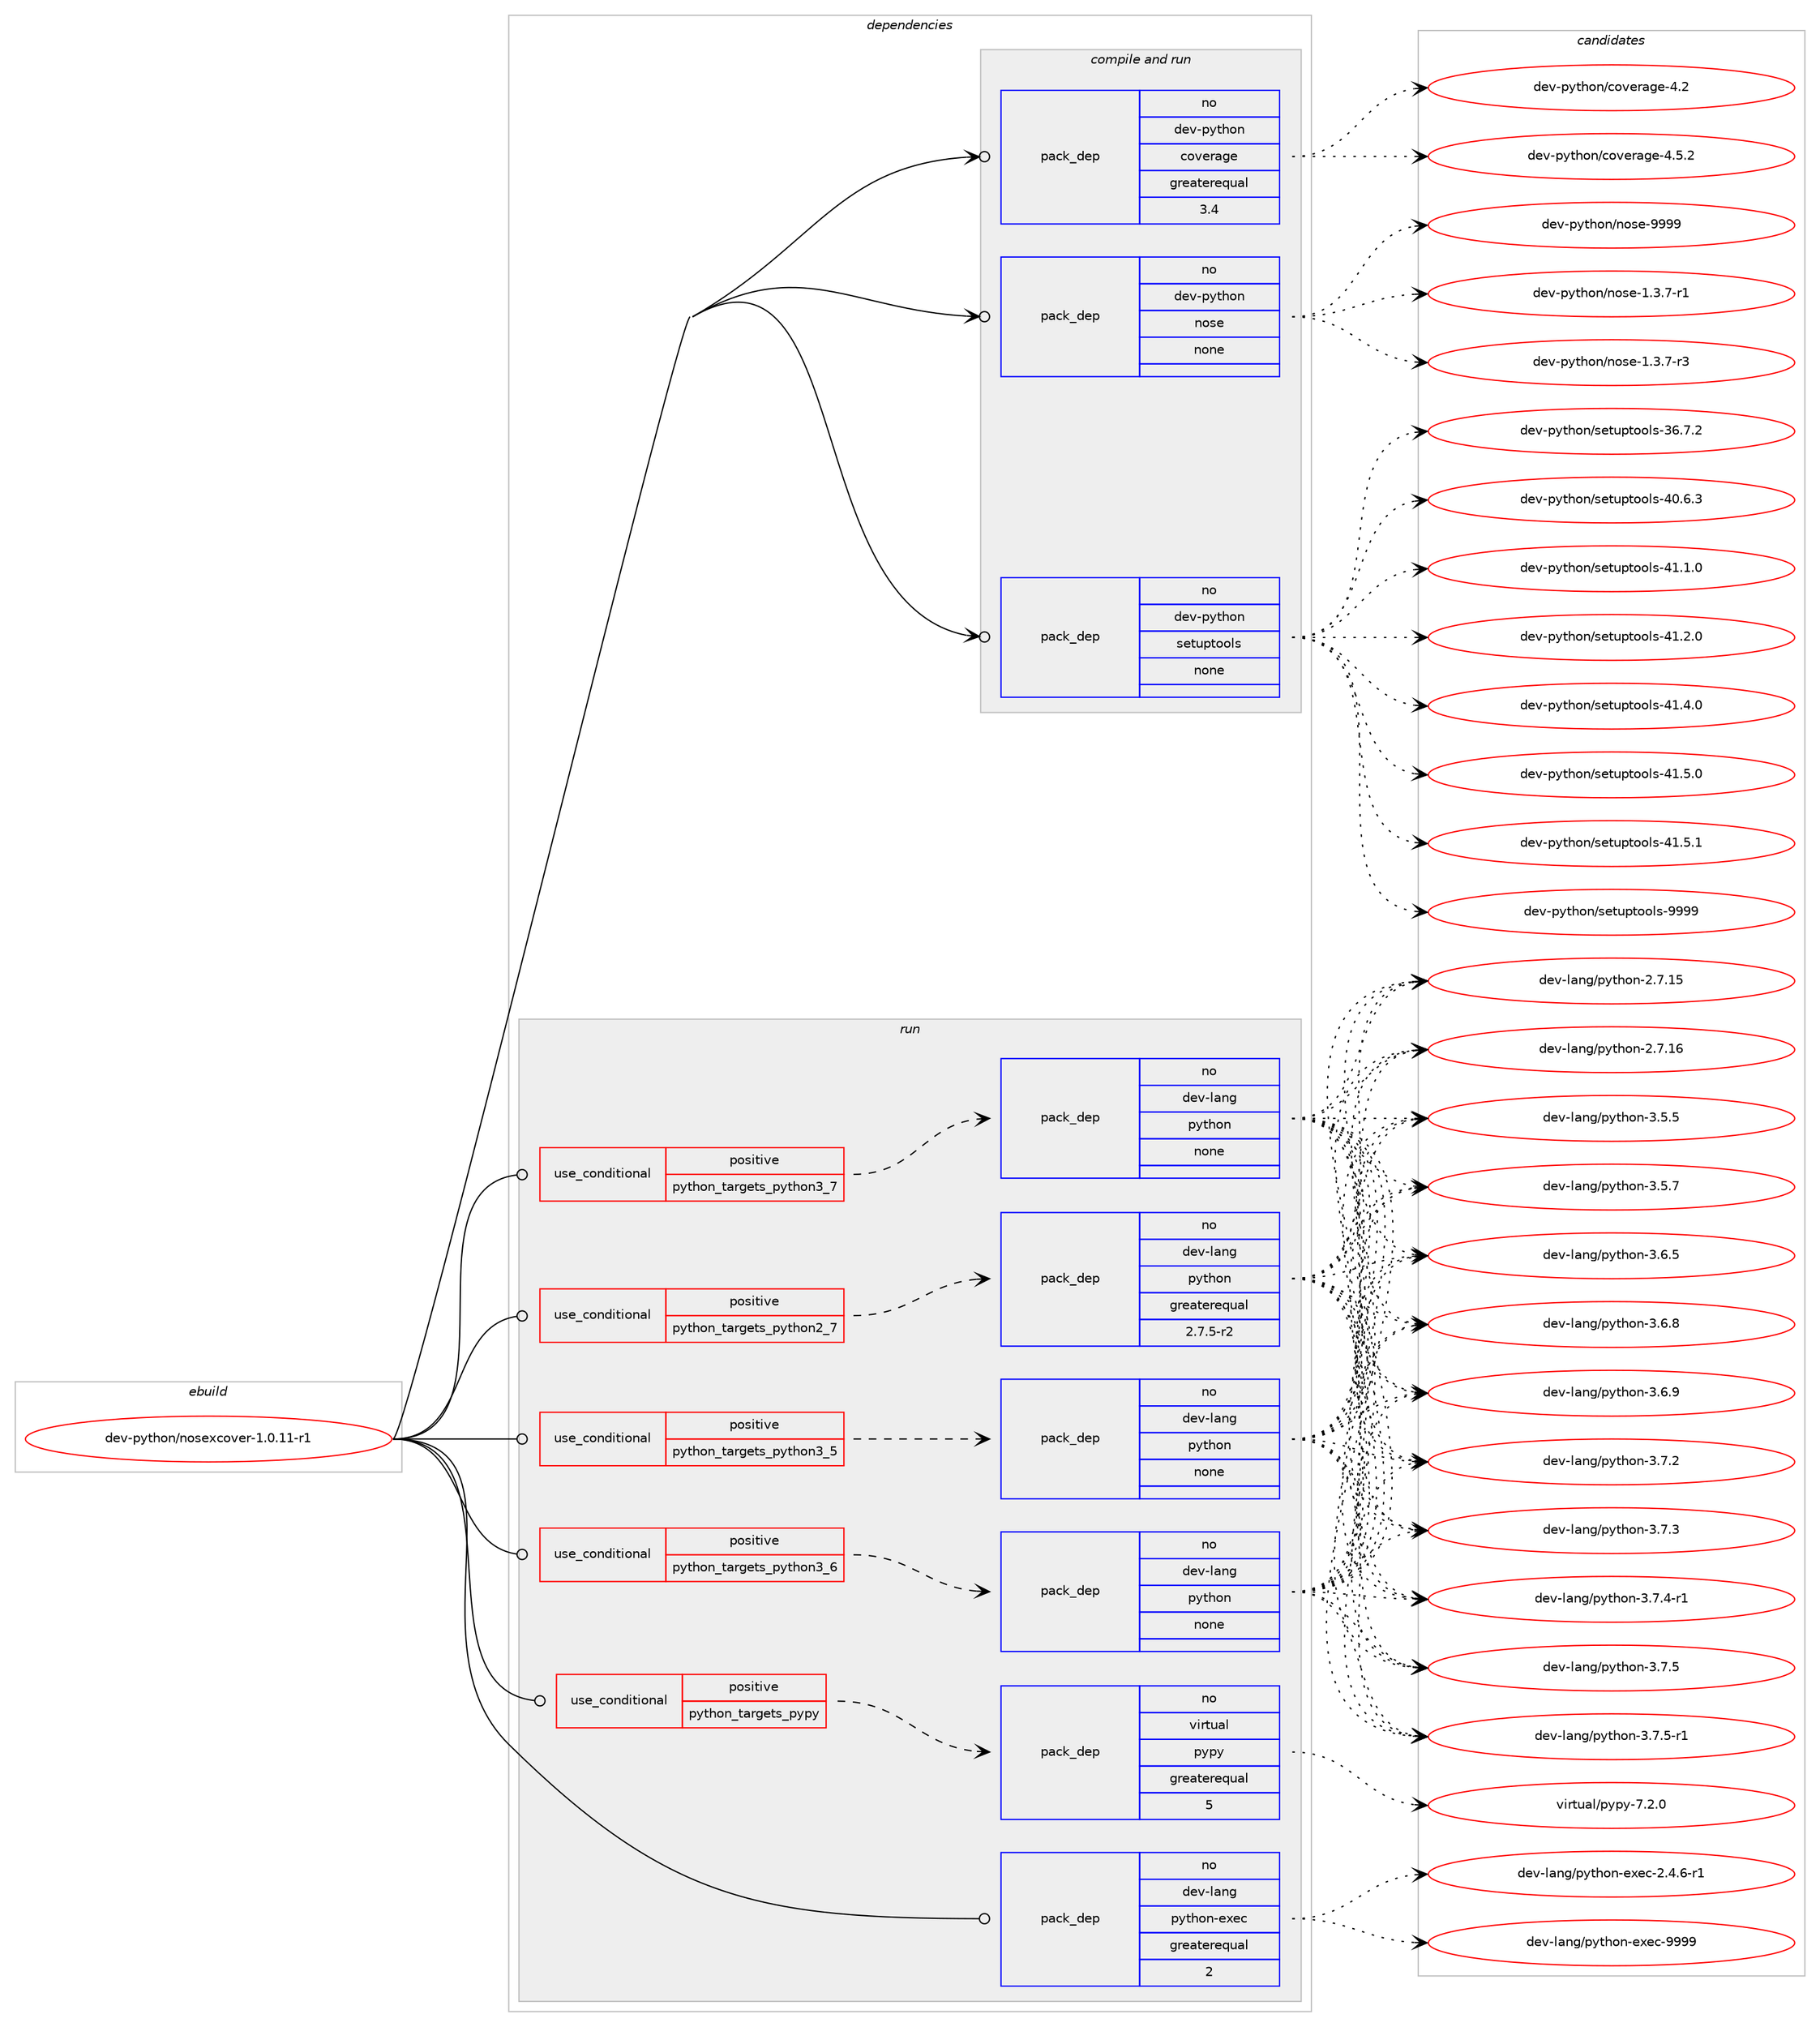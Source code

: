 digraph prolog {

# *************
# Graph options
# *************

newrank=true;
concentrate=true;
compound=true;
graph [rankdir=LR,fontname=Helvetica,fontsize=10,ranksep=1.5];#, ranksep=2.5, nodesep=0.2];
edge  [arrowhead=vee];
node  [fontname=Helvetica,fontsize=10];

# **********
# The ebuild
# **********

subgraph cluster_leftcol {
color=gray;
rank=same;
label=<<i>ebuild</i>>;
id [label="dev-python/nosexcover-1.0.11-r1", color=red, width=4, href="../dev-python/nosexcover-1.0.11-r1.svg"];
}

# ****************
# The dependencies
# ****************

subgraph cluster_midcol {
color=gray;
label=<<i>dependencies</i>>;
subgraph cluster_compile {
fillcolor="#eeeeee";
style=filled;
label=<<i>compile</i>>;
}
subgraph cluster_compileandrun {
fillcolor="#eeeeee";
style=filled;
label=<<i>compile and run</i>>;
subgraph pack461922 {
dependency617005 [label=<<TABLE BORDER="0" CELLBORDER="1" CELLSPACING="0" CELLPADDING="4" WIDTH="220"><TR><TD ROWSPAN="6" CELLPADDING="30">pack_dep</TD></TR><TR><TD WIDTH="110">no</TD></TR><TR><TD>dev-python</TD></TR><TR><TD>coverage</TD></TR><TR><TD>greaterequal</TD></TR><TR><TD>3.4</TD></TR></TABLE>>, shape=none, color=blue];
}
id:e -> dependency617005:w [weight=20,style="solid",arrowhead="odotvee"];
subgraph pack461923 {
dependency617006 [label=<<TABLE BORDER="0" CELLBORDER="1" CELLSPACING="0" CELLPADDING="4" WIDTH="220"><TR><TD ROWSPAN="6" CELLPADDING="30">pack_dep</TD></TR><TR><TD WIDTH="110">no</TD></TR><TR><TD>dev-python</TD></TR><TR><TD>nose</TD></TR><TR><TD>none</TD></TR><TR><TD></TD></TR></TABLE>>, shape=none, color=blue];
}
id:e -> dependency617006:w [weight=20,style="solid",arrowhead="odotvee"];
subgraph pack461924 {
dependency617007 [label=<<TABLE BORDER="0" CELLBORDER="1" CELLSPACING="0" CELLPADDING="4" WIDTH="220"><TR><TD ROWSPAN="6" CELLPADDING="30">pack_dep</TD></TR><TR><TD WIDTH="110">no</TD></TR><TR><TD>dev-python</TD></TR><TR><TD>setuptools</TD></TR><TR><TD>none</TD></TR><TR><TD></TD></TR></TABLE>>, shape=none, color=blue];
}
id:e -> dependency617007:w [weight=20,style="solid",arrowhead="odotvee"];
}
subgraph cluster_run {
fillcolor="#eeeeee";
style=filled;
label=<<i>run</i>>;
subgraph cond143275 {
dependency617008 [label=<<TABLE BORDER="0" CELLBORDER="1" CELLSPACING="0" CELLPADDING="4"><TR><TD ROWSPAN="3" CELLPADDING="10">use_conditional</TD></TR><TR><TD>positive</TD></TR><TR><TD>python_targets_pypy</TD></TR></TABLE>>, shape=none, color=red];
subgraph pack461925 {
dependency617009 [label=<<TABLE BORDER="0" CELLBORDER="1" CELLSPACING="0" CELLPADDING="4" WIDTH="220"><TR><TD ROWSPAN="6" CELLPADDING="30">pack_dep</TD></TR><TR><TD WIDTH="110">no</TD></TR><TR><TD>virtual</TD></TR><TR><TD>pypy</TD></TR><TR><TD>greaterequal</TD></TR><TR><TD>5</TD></TR></TABLE>>, shape=none, color=blue];
}
dependency617008:e -> dependency617009:w [weight=20,style="dashed",arrowhead="vee"];
}
id:e -> dependency617008:w [weight=20,style="solid",arrowhead="odot"];
subgraph cond143276 {
dependency617010 [label=<<TABLE BORDER="0" CELLBORDER="1" CELLSPACING="0" CELLPADDING="4"><TR><TD ROWSPAN="3" CELLPADDING="10">use_conditional</TD></TR><TR><TD>positive</TD></TR><TR><TD>python_targets_python2_7</TD></TR></TABLE>>, shape=none, color=red];
subgraph pack461926 {
dependency617011 [label=<<TABLE BORDER="0" CELLBORDER="1" CELLSPACING="0" CELLPADDING="4" WIDTH="220"><TR><TD ROWSPAN="6" CELLPADDING="30">pack_dep</TD></TR><TR><TD WIDTH="110">no</TD></TR><TR><TD>dev-lang</TD></TR><TR><TD>python</TD></TR><TR><TD>greaterequal</TD></TR><TR><TD>2.7.5-r2</TD></TR></TABLE>>, shape=none, color=blue];
}
dependency617010:e -> dependency617011:w [weight=20,style="dashed",arrowhead="vee"];
}
id:e -> dependency617010:w [weight=20,style="solid",arrowhead="odot"];
subgraph cond143277 {
dependency617012 [label=<<TABLE BORDER="0" CELLBORDER="1" CELLSPACING="0" CELLPADDING="4"><TR><TD ROWSPAN="3" CELLPADDING="10">use_conditional</TD></TR><TR><TD>positive</TD></TR><TR><TD>python_targets_python3_5</TD></TR></TABLE>>, shape=none, color=red];
subgraph pack461927 {
dependency617013 [label=<<TABLE BORDER="0" CELLBORDER="1" CELLSPACING="0" CELLPADDING="4" WIDTH="220"><TR><TD ROWSPAN="6" CELLPADDING="30">pack_dep</TD></TR><TR><TD WIDTH="110">no</TD></TR><TR><TD>dev-lang</TD></TR><TR><TD>python</TD></TR><TR><TD>none</TD></TR><TR><TD></TD></TR></TABLE>>, shape=none, color=blue];
}
dependency617012:e -> dependency617013:w [weight=20,style="dashed",arrowhead="vee"];
}
id:e -> dependency617012:w [weight=20,style="solid",arrowhead="odot"];
subgraph cond143278 {
dependency617014 [label=<<TABLE BORDER="0" CELLBORDER="1" CELLSPACING="0" CELLPADDING="4"><TR><TD ROWSPAN="3" CELLPADDING="10">use_conditional</TD></TR><TR><TD>positive</TD></TR><TR><TD>python_targets_python3_6</TD></TR></TABLE>>, shape=none, color=red];
subgraph pack461928 {
dependency617015 [label=<<TABLE BORDER="0" CELLBORDER="1" CELLSPACING="0" CELLPADDING="4" WIDTH="220"><TR><TD ROWSPAN="6" CELLPADDING="30">pack_dep</TD></TR><TR><TD WIDTH="110">no</TD></TR><TR><TD>dev-lang</TD></TR><TR><TD>python</TD></TR><TR><TD>none</TD></TR><TR><TD></TD></TR></TABLE>>, shape=none, color=blue];
}
dependency617014:e -> dependency617015:w [weight=20,style="dashed",arrowhead="vee"];
}
id:e -> dependency617014:w [weight=20,style="solid",arrowhead="odot"];
subgraph cond143279 {
dependency617016 [label=<<TABLE BORDER="0" CELLBORDER="1" CELLSPACING="0" CELLPADDING="4"><TR><TD ROWSPAN="3" CELLPADDING="10">use_conditional</TD></TR><TR><TD>positive</TD></TR><TR><TD>python_targets_python3_7</TD></TR></TABLE>>, shape=none, color=red];
subgraph pack461929 {
dependency617017 [label=<<TABLE BORDER="0" CELLBORDER="1" CELLSPACING="0" CELLPADDING="4" WIDTH="220"><TR><TD ROWSPAN="6" CELLPADDING="30">pack_dep</TD></TR><TR><TD WIDTH="110">no</TD></TR><TR><TD>dev-lang</TD></TR><TR><TD>python</TD></TR><TR><TD>none</TD></TR><TR><TD></TD></TR></TABLE>>, shape=none, color=blue];
}
dependency617016:e -> dependency617017:w [weight=20,style="dashed",arrowhead="vee"];
}
id:e -> dependency617016:w [weight=20,style="solid",arrowhead="odot"];
subgraph pack461930 {
dependency617018 [label=<<TABLE BORDER="0" CELLBORDER="1" CELLSPACING="0" CELLPADDING="4" WIDTH="220"><TR><TD ROWSPAN="6" CELLPADDING="30">pack_dep</TD></TR><TR><TD WIDTH="110">no</TD></TR><TR><TD>dev-lang</TD></TR><TR><TD>python-exec</TD></TR><TR><TD>greaterequal</TD></TR><TR><TD>2</TD></TR></TABLE>>, shape=none, color=blue];
}
id:e -> dependency617018:w [weight=20,style="solid",arrowhead="odot"];
}
}

# **************
# The candidates
# **************

subgraph cluster_choices {
rank=same;
color=gray;
label=<<i>candidates</i>>;

subgraph choice461922 {
color=black;
nodesep=1;
choice1001011184511212111610411111047991111181011149710310145524650 [label="dev-python/coverage-4.2", color=red, width=4,href="../dev-python/coverage-4.2.svg"];
choice10010111845112121116104111110479911111810111497103101455246534650 [label="dev-python/coverage-4.5.2", color=red, width=4,href="../dev-python/coverage-4.5.2.svg"];
dependency617005:e -> choice1001011184511212111610411111047991111181011149710310145524650:w [style=dotted,weight="100"];
dependency617005:e -> choice10010111845112121116104111110479911111810111497103101455246534650:w [style=dotted,weight="100"];
}
subgraph choice461923 {
color=black;
nodesep=1;
choice10010111845112121116104111110471101111151014549465146554511449 [label="dev-python/nose-1.3.7-r1", color=red, width=4,href="../dev-python/nose-1.3.7-r1.svg"];
choice10010111845112121116104111110471101111151014549465146554511451 [label="dev-python/nose-1.3.7-r3", color=red, width=4,href="../dev-python/nose-1.3.7-r3.svg"];
choice10010111845112121116104111110471101111151014557575757 [label="dev-python/nose-9999", color=red, width=4,href="../dev-python/nose-9999.svg"];
dependency617006:e -> choice10010111845112121116104111110471101111151014549465146554511449:w [style=dotted,weight="100"];
dependency617006:e -> choice10010111845112121116104111110471101111151014549465146554511451:w [style=dotted,weight="100"];
dependency617006:e -> choice10010111845112121116104111110471101111151014557575757:w [style=dotted,weight="100"];
}
subgraph choice461924 {
color=black;
nodesep=1;
choice100101118451121211161041111104711510111611711211611111110811545515446554650 [label="dev-python/setuptools-36.7.2", color=red, width=4,href="../dev-python/setuptools-36.7.2.svg"];
choice100101118451121211161041111104711510111611711211611111110811545524846544651 [label="dev-python/setuptools-40.6.3", color=red, width=4,href="../dev-python/setuptools-40.6.3.svg"];
choice100101118451121211161041111104711510111611711211611111110811545524946494648 [label="dev-python/setuptools-41.1.0", color=red, width=4,href="../dev-python/setuptools-41.1.0.svg"];
choice100101118451121211161041111104711510111611711211611111110811545524946504648 [label="dev-python/setuptools-41.2.0", color=red, width=4,href="../dev-python/setuptools-41.2.0.svg"];
choice100101118451121211161041111104711510111611711211611111110811545524946524648 [label="dev-python/setuptools-41.4.0", color=red, width=4,href="../dev-python/setuptools-41.4.0.svg"];
choice100101118451121211161041111104711510111611711211611111110811545524946534648 [label="dev-python/setuptools-41.5.0", color=red, width=4,href="../dev-python/setuptools-41.5.0.svg"];
choice100101118451121211161041111104711510111611711211611111110811545524946534649 [label="dev-python/setuptools-41.5.1", color=red, width=4,href="../dev-python/setuptools-41.5.1.svg"];
choice10010111845112121116104111110471151011161171121161111111081154557575757 [label="dev-python/setuptools-9999", color=red, width=4,href="../dev-python/setuptools-9999.svg"];
dependency617007:e -> choice100101118451121211161041111104711510111611711211611111110811545515446554650:w [style=dotted,weight="100"];
dependency617007:e -> choice100101118451121211161041111104711510111611711211611111110811545524846544651:w [style=dotted,weight="100"];
dependency617007:e -> choice100101118451121211161041111104711510111611711211611111110811545524946494648:w [style=dotted,weight="100"];
dependency617007:e -> choice100101118451121211161041111104711510111611711211611111110811545524946504648:w [style=dotted,weight="100"];
dependency617007:e -> choice100101118451121211161041111104711510111611711211611111110811545524946524648:w [style=dotted,weight="100"];
dependency617007:e -> choice100101118451121211161041111104711510111611711211611111110811545524946534648:w [style=dotted,weight="100"];
dependency617007:e -> choice100101118451121211161041111104711510111611711211611111110811545524946534649:w [style=dotted,weight="100"];
dependency617007:e -> choice10010111845112121116104111110471151011161171121161111111081154557575757:w [style=dotted,weight="100"];
}
subgraph choice461925 {
color=black;
nodesep=1;
choice1181051141161179710847112121112121455546504648 [label="virtual/pypy-7.2.0", color=red, width=4,href="../virtual/pypy-7.2.0.svg"];
dependency617009:e -> choice1181051141161179710847112121112121455546504648:w [style=dotted,weight="100"];
}
subgraph choice461926 {
color=black;
nodesep=1;
choice10010111845108971101034711212111610411111045504655464953 [label="dev-lang/python-2.7.15", color=red, width=4,href="../dev-lang/python-2.7.15.svg"];
choice10010111845108971101034711212111610411111045504655464954 [label="dev-lang/python-2.7.16", color=red, width=4,href="../dev-lang/python-2.7.16.svg"];
choice100101118451089711010347112121116104111110455146534653 [label="dev-lang/python-3.5.5", color=red, width=4,href="../dev-lang/python-3.5.5.svg"];
choice100101118451089711010347112121116104111110455146534655 [label="dev-lang/python-3.5.7", color=red, width=4,href="../dev-lang/python-3.5.7.svg"];
choice100101118451089711010347112121116104111110455146544653 [label="dev-lang/python-3.6.5", color=red, width=4,href="../dev-lang/python-3.6.5.svg"];
choice100101118451089711010347112121116104111110455146544656 [label="dev-lang/python-3.6.8", color=red, width=4,href="../dev-lang/python-3.6.8.svg"];
choice100101118451089711010347112121116104111110455146544657 [label="dev-lang/python-3.6.9", color=red, width=4,href="../dev-lang/python-3.6.9.svg"];
choice100101118451089711010347112121116104111110455146554650 [label="dev-lang/python-3.7.2", color=red, width=4,href="../dev-lang/python-3.7.2.svg"];
choice100101118451089711010347112121116104111110455146554651 [label="dev-lang/python-3.7.3", color=red, width=4,href="../dev-lang/python-3.7.3.svg"];
choice1001011184510897110103471121211161041111104551465546524511449 [label="dev-lang/python-3.7.4-r1", color=red, width=4,href="../dev-lang/python-3.7.4-r1.svg"];
choice100101118451089711010347112121116104111110455146554653 [label="dev-lang/python-3.7.5", color=red, width=4,href="../dev-lang/python-3.7.5.svg"];
choice1001011184510897110103471121211161041111104551465546534511449 [label="dev-lang/python-3.7.5-r1", color=red, width=4,href="../dev-lang/python-3.7.5-r1.svg"];
dependency617011:e -> choice10010111845108971101034711212111610411111045504655464953:w [style=dotted,weight="100"];
dependency617011:e -> choice10010111845108971101034711212111610411111045504655464954:w [style=dotted,weight="100"];
dependency617011:e -> choice100101118451089711010347112121116104111110455146534653:w [style=dotted,weight="100"];
dependency617011:e -> choice100101118451089711010347112121116104111110455146534655:w [style=dotted,weight="100"];
dependency617011:e -> choice100101118451089711010347112121116104111110455146544653:w [style=dotted,weight="100"];
dependency617011:e -> choice100101118451089711010347112121116104111110455146544656:w [style=dotted,weight="100"];
dependency617011:e -> choice100101118451089711010347112121116104111110455146544657:w [style=dotted,weight="100"];
dependency617011:e -> choice100101118451089711010347112121116104111110455146554650:w [style=dotted,weight="100"];
dependency617011:e -> choice100101118451089711010347112121116104111110455146554651:w [style=dotted,weight="100"];
dependency617011:e -> choice1001011184510897110103471121211161041111104551465546524511449:w [style=dotted,weight="100"];
dependency617011:e -> choice100101118451089711010347112121116104111110455146554653:w [style=dotted,weight="100"];
dependency617011:e -> choice1001011184510897110103471121211161041111104551465546534511449:w [style=dotted,weight="100"];
}
subgraph choice461927 {
color=black;
nodesep=1;
choice10010111845108971101034711212111610411111045504655464953 [label="dev-lang/python-2.7.15", color=red, width=4,href="../dev-lang/python-2.7.15.svg"];
choice10010111845108971101034711212111610411111045504655464954 [label="dev-lang/python-2.7.16", color=red, width=4,href="../dev-lang/python-2.7.16.svg"];
choice100101118451089711010347112121116104111110455146534653 [label="dev-lang/python-3.5.5", color=red, width=4,href="../dev-lang/python-3.5.5.svg"];
choice100101118451089711010347112121116104111110455146534655 [label="dev-lang/python-3.5.7", color=red, width=4,href="../dev-lang/python-3.5.7.svg"];
choice100101118451089711010347112121116104111110455146544653 [label="dev-lang/python-3.6.5", color=red, width=4,href="../dev-lang/python-3.6.5.svg"];
choice100101118451089711010347112121116104111110455146544656 [label="dev-lang/python-3.6.8", color=red, width=4,href="../dev-lang/python-3.6.8.svg"];
choice100101118451089711010347112121116104111110455146544657 [label="dev-lang/python-3.6.9", color=red, width=4,href="../dev-lang/python-3.6.9.svg"];
choice100101118451089711010347112121116104111110455146554650 [label="dev-lang/python-3.7.2", color=red, width=4,href="../dev-lang/python-3.7.2.svg"];
choice100101118451089711010347112121116104111110455146554651 [label="dev-lang/python-3.7.3", color=red, width=4,href="../dev-lang/python-3.7.3.svg"];
choice1001011184510897110103471121211161041111104551465546524511449 [label="dev-lang/python-3.7.4-r1", color=red, width=4,href="../dev-lang/python-3.7.4-r1.svg"];
choice100101118451089711010347112121116104111110455146554653 [label="dev-lang/python-3.7.5", color=red, width=4,href="../dev-lang/python-3.7.5.svg"];
choice1001011184510897110103471121211161041111104551465546534511449 [label="dev-lang/python-3.7.5-r1", color=red, width=4,href="../dev-lang/python-3.7.5-r1.svg"];
dependency617013:e -> choice10010111845108971101034711212111610411111045504655464953:w [style=dotted,weight="100"];
dependency617013:e -> choice10010111845108971101034711212111610411111045504655464954:w [style=dotted,weight="100"];
dependency617013:e -> choice100101118451089711010347112121116104111110455146534653:w [style=dotted,weight="100"];
dependency617013:e -> choice100101118451089711010347112121116104111110455146534655:w [style=dotted,weight="100"];
dependency617013:e -> choice100101118451089711010347112121116104111110455146544653:w [style=dotted,weight="100"];
dependency617013:e -> choice100101118451089711010347112121116104111110455146544656:w [style=dotted,weight="100"];
dependency617013:e -> choice100101118451089711010347112121116104111110455146544657:w [style=dotted,weight="100"];
dependency617013:e -> choice100101118451089711010347112121116104111110455146554650:w [style=dotted,weight="100"];
dependency617013:e -> choice100101118451089711010347112121116104111110455146554651:w [style=dotted,weight="100"];
dependency617013:e -> choice1001011184510897110103471121211161041111104551465546524511449:w [style=dotted,weight="100"];
dependency617013:e -> choice100101118451089711010347112121116104111110455146554653:w [style=dotted,weight="100"];
dependency617013:e -> choice1001011184510897110103471121211161041111104551465546534511449:w [style=dotted,weight="100"];
}
subgraph choice461928 {
color=black;
nodesep=1;
choice10010111845108971101034711212111610411111045504655464953 [label="dev-lang/python-2.7.15", color=red, width=4,href="../dev-lang/python-2.7.15.svg"];
choice10010111845108971101034711212111610411111045504655464954 [label="dev-lang/python-2.7.16", color=red, width=4,href="../dev-lang/python-2.7.16.svg"];
choice100101118451089711010347112121116104111110455146534653 [label="dev-lang/python-3.5.5", color=red, width=4,href="../dev-lang/python-3.5.5.svg"];
choice100101118451089711010347112121116104111110455146534655 [label="dev-lang/python-3.5.7", color=red, width=4,href="../dev-lang/python-3.5.7.svg"];
choice100101118451089711010347112121116104111110455146544653 [label="dev-lang/python-3.6.5", color=red, width=4,href="../dev-lang/python-3.6.5.svg"];
choice100101118451089711010347112121116104111110455146544656 [label="dev-lang/python-3.6.8", color=red, width=4,href="../dev-lang/python-3.6.8.svg"];
choice100101118451089711010347112121116104111110455146544657 [label="dev-lang/python-3.6.9", color=red, width=4,href="../dev-lang/python-3.6.9.svg"];
choice100101118451089711010347112121116104111110455146554650 [label="dev-lang/python-3.7.2", color=red, width=4,href="../dev-lang/python-3.7.2.svg"];
choice100101118451089711010347112121116104111110455146554651 [label="dev-lang/python-3.7.3", color=red, width=4,href="../dev-lang/python-3.7.3.svg"];
choice1001011184510897110103471121211161041111104551465546524511449 [label="dev-lang/python-3.7.4-r1", color=red, width=4,href="../dev-lang/python-3.7.4-r1.svg"];
choice100101118451089711010347112121116104111110455146554653 [label="dev-lang/python-3.7.5", color=red, width=4,href="../dev-lang/python-3.7.5.svg"];
choice1001011184510897110103471121211161041111104551465546534511449 [label="dev-lang/python-3.7.5-r1", color=red, width=4,href="../dev-lang/python-3.7.5-r1.svg"];
dependency617015:e -> choice10010111845108971101034711212111610411111045504655464953:w [style=dotted,weight="100"];
dependency617015:e -> choice10010111845108971101034711212111610411111045504655464954:w [style=dotted,weight="100"];
dependency617015:e -> choice100101118451089711010347112121116104111110455146534653:w [style=dotted,weight="100"];
dependency617015:e -> choice100101118451089711010347112121116104111110455146534655:w [style=dotted,weight="100"];
dependency617015:e -> choice100101118451089711010347112121116104111110455146544653:w [style=dotted,weight="100"];
dependency617015:e -> choice100101118451089711010347112121116104111110455146544656:w [style=dotted,weight="100"];
dependency617015:e -> choice100101118451089711010347112121116104111110455146544657:w [style=dotted,weight="100"];
dependency617015:e -> choice100101118451089711010347112121116104111110455146554650:w [style=dotted,weight="100"];
dependency617015:e -> choice100101118451089711010347112121116104111110455146554651:w [style=dotted,weight="100"];
dependency617015:e -> choice1001011184510897110103471121211161041111104551465546524511449:w [style=dotted,weight="100"];
dependency617015:e -> choice100101118451089711010347112121116104111110455146554653:w [style=dotted,weight="100"];
dependency617015:e -> choice1001011184510897110103471121211161041111104551465546534511449:w [style=dotted,weight="100"];
}
subgraph choice461929 {
color=black;
nodesep=1;
choice10010111845108971101034711212111610411111045504655464953 [label="dev-lang/python-2.7.15", color=red, width=4,href="../dev-lang/python-2.7.15.svg"];
choice10010111845108971101034711212111610411111045504655464954 [label="dev-lang/python-2.7.16", color=red, width=4,href="../dev-lang/python-2.7.16.svg"];
choice100101118451089711010347112121116104111110455146534653 [label="dev-lang/python-3.5.5", color=red, width=4,href="../dev-lang/python-3.5.5.svg"];
choice100101118451089711010347112121116104111110455146534655 [label="dev-lang/python-3.5.7", color=red, width=4,href="../dev-lang/python-3.5.7.svg"];
choice100101118451089711010347112121116104111110455146544653 [label="dev-lang/python-3.6.5", color=red, width=4,href="../dev-lang/python-3.6.5.svg"];
choice100101118451089711010347112121116104111110455146544656 [label="dev-lang/python-3.6.8", color=red, width=4,href="../dev-lang/python-3.6.8.svg"];
choice100101118451089711010347112121116104111110455146544657 [label="dev-lang/python-3.6.9", color=red, width=4,href="../dev-lang/python-3.6.9.svg"];
choice100101118451089711010347112121116104111110455146554650 [label="dev-lang/python-3.7.2", color=red, width=4,href="../dev-lang/python-3.7.2.svg"];
choice100101118451089711010347112121116104111110455146554651 [label="dev-lang/python-3.7.3", color=red, width=4,href="../dev-lang/python-3.7.3.svg"];
choice1001011184510897110103471121211161041111104551465546524511449 [label="dev-lang/python-3.7.4-r1", color=red, width=4,href="../dev-lang/python-3.7.4-r1.svg"];
choice100101118451089711010347112121116104111110455146554653 [label="dev-lang/python-3.7.5", color=red, width=4,href="../dev-lang/python-3.7.5.svg"];
choice1001011184510897110103471121211161041111104551465546534511449 [label="dev-lang/python-3.7.5-r1", color=red, width=4,href="../dev-lang/python-3.7.5-r1.svg"];
dependency617017:e -> choice10010111845108971101034711212111610411111045504655464953:w [style=dotted,weight="100"];
dependency617017:e -> choice10010111845108971101034711212111610411111045504655464954:w [style=dotted,weight="100"];
dependency617017:e -> choice100101118451089711010347112121116104111110455146534653:w [style=dotted,weight="100"];
dependency617017:e -> choice100101118451089711010347112121116104111110455146534655:w [style=dotted,weight="100"];
dependency617017:e -> choice100101118451089711010347112121116104111110455146544653:w [style=dotted,weight="100"];
dependency617017:e -> choice100101118451089711010347112121116104111110455146544656:w [style=dotted,weight="100"];
dependency617017:e -> choice100101118451089711010347112121116104111110455146544657:w [style=dotted,weight="100"];
dependency617017:e -> choice100101118451089711010347112121116104111110455146554650:w [style=dotted,weight="100"];
dependency617017:e -> choice100101118451089711010347112121116104111110455146554651:w [style=dotted,weight="100"];
dependency617017:e -> choice1001011184510897110103471121211161041111104551465546524511449:w [style=dotted,weight="100"];
dependency617017:e -> choice100101118451089711010347112121116104111110455146554653:w [style=dotted,weight="100"];
dependency617017:e -> choice1001011184510897110103471121211161041111104551465546534511449:w [style=dotted,weight="100"];
}
subgraph choice461930 {
color=black;
nodesep=1;
choice10010111845108971101034711212111610411111045101120101994550465246544511449 [label="dev-lang/python-exec-2.4.6-r1", color=red, width=4,href="../dev-lang/python-exec-2.4.6-r1.svg"];
choice10010111845108971101034711212111610411111045101120101994557575757 [label="dev-lang/python-exec-9999", color=red, width=4,href="../dev-lang/python-exec-9999.svg"];
dependency617018:e -> choice10010111845108971101034711212111610411111045101120101994550465246544511449:w [style=dotted,weight="100"];
dependency617018:e -> choice10010111845108971101034711212111610411111045101120101994557575757:w [style=dotted,weight="100"];
}
}

}
